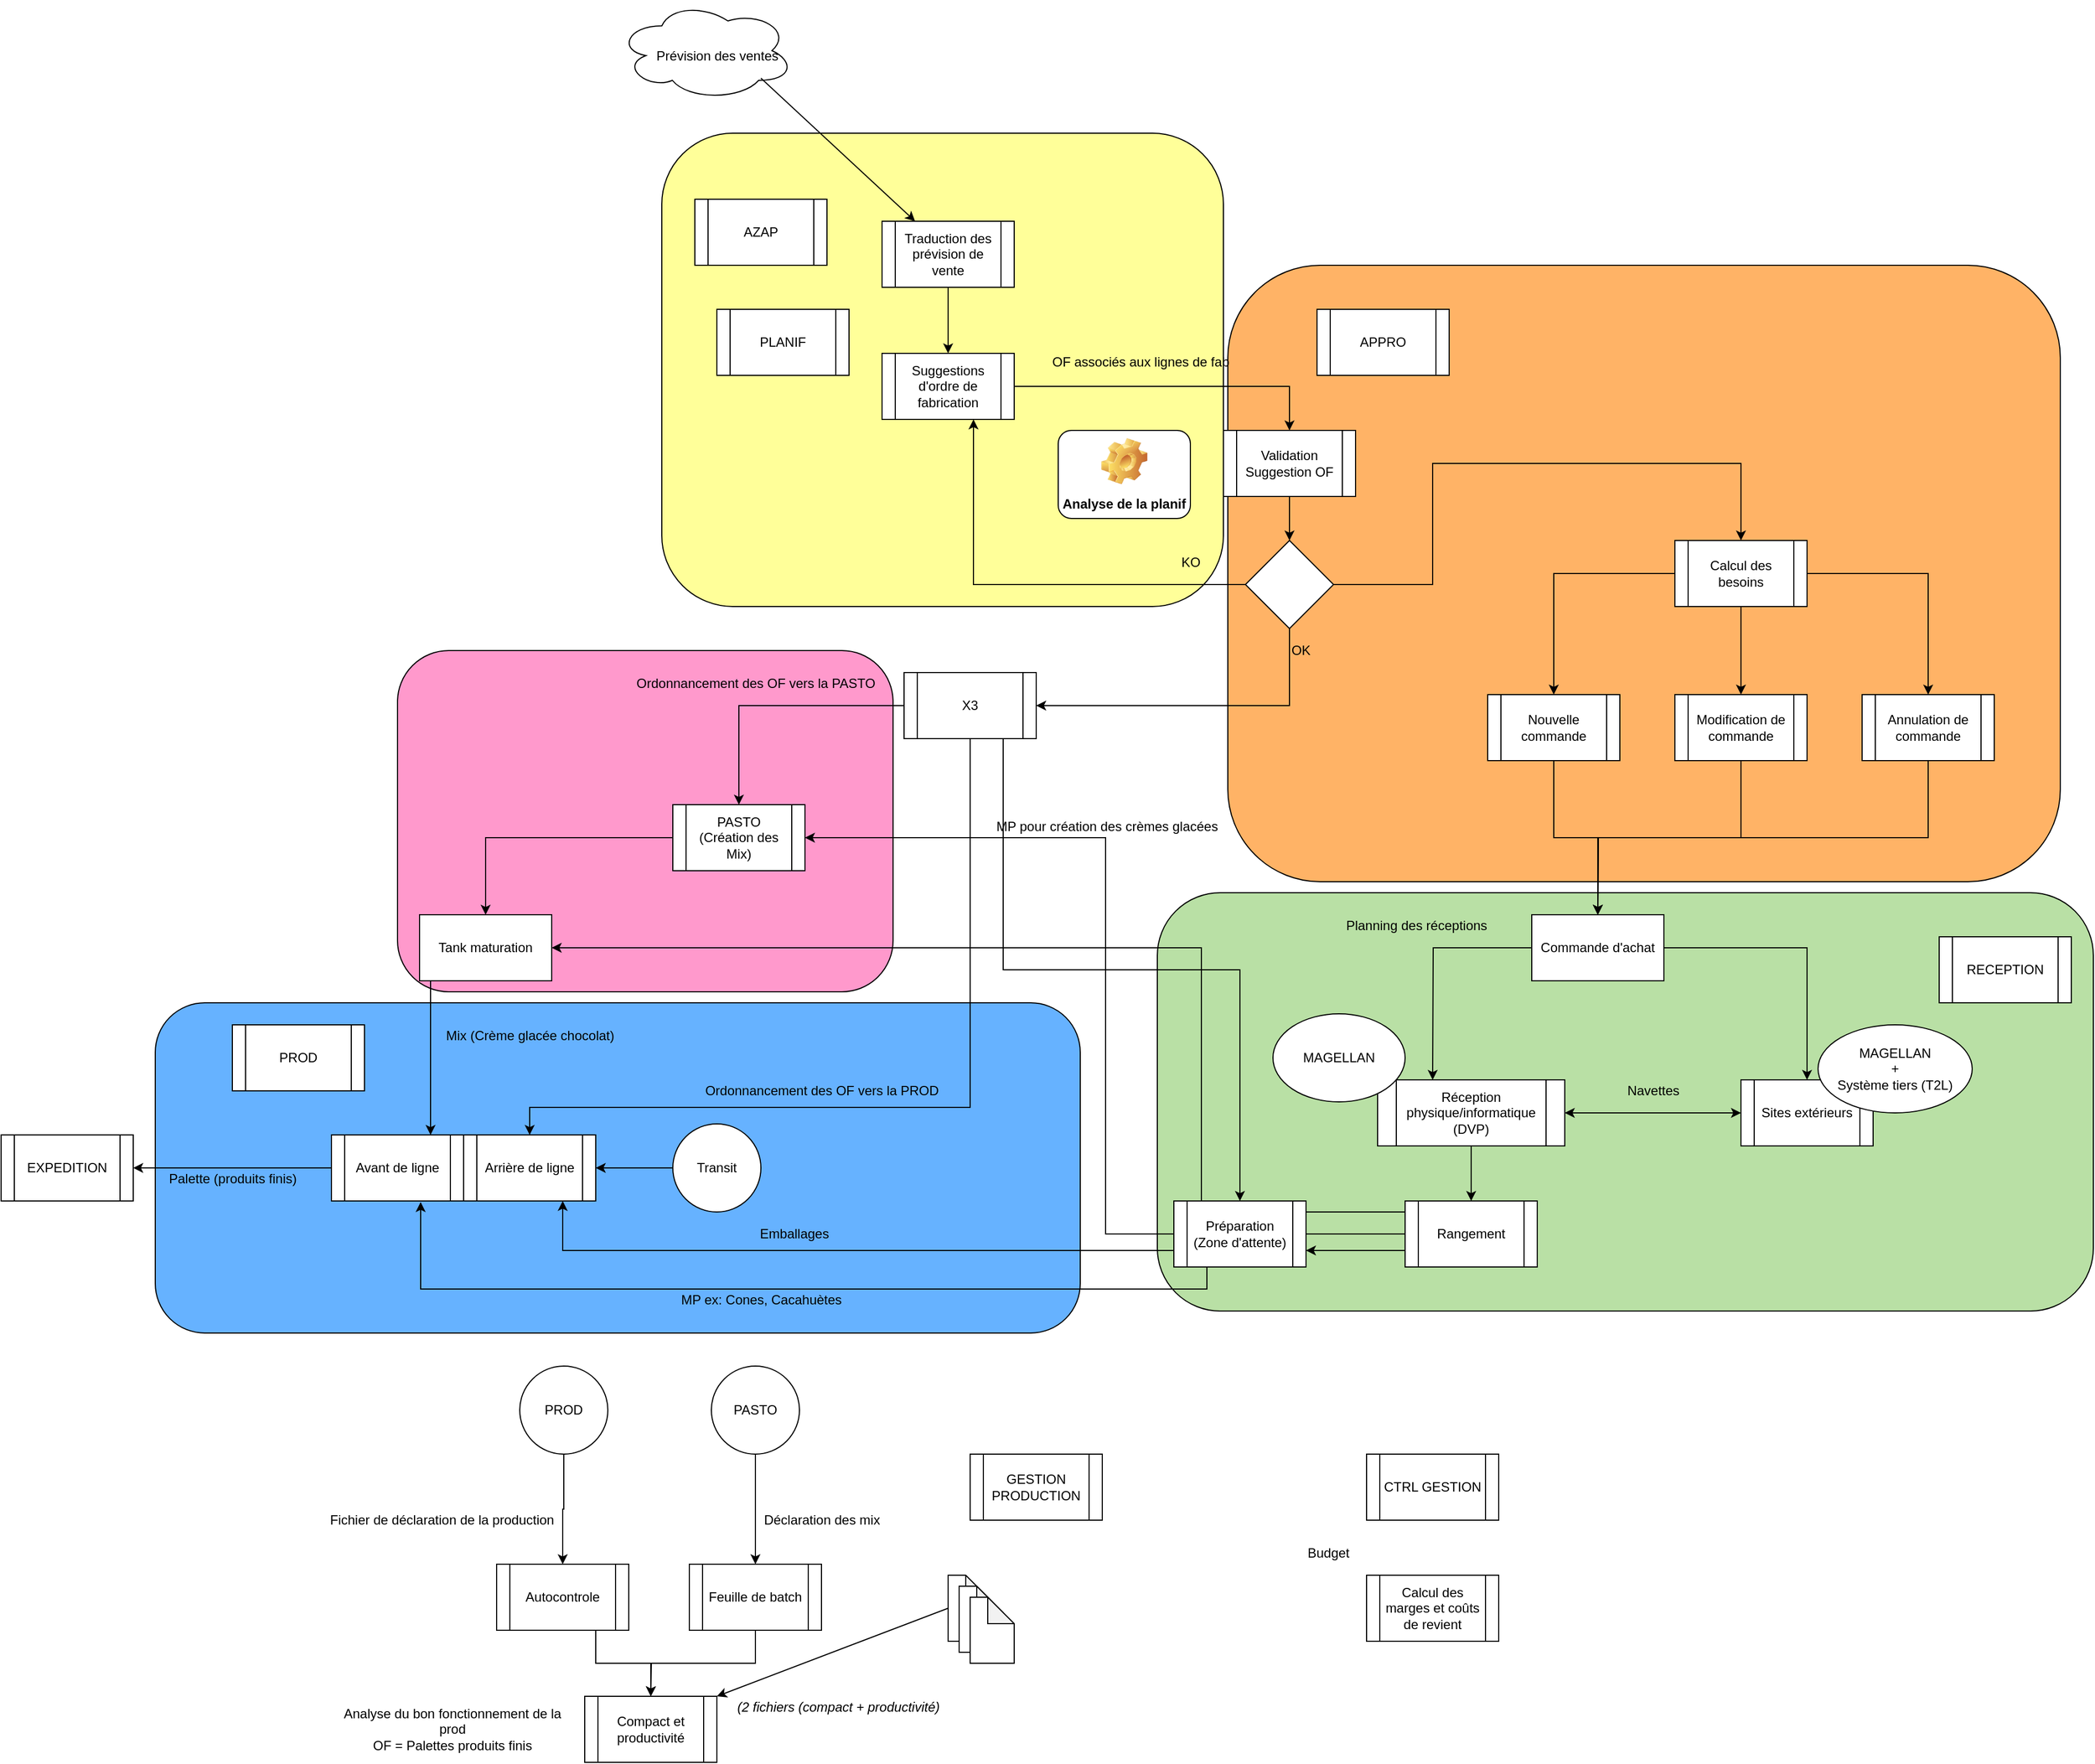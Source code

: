 <mxfile version="14.6.6" type="github" pages="2">
  <diagram id="O6vMDhjwUfEgqYU45r9u" name="Page-1">
    <mxGraphModel dx="2500" dy="2031" grid="1" gridSize="10" guides="1" tooltips="1" connect="1" arrows="1" fold="1" page="1" pageScale="1" pageWidth="827" pageHeight="1169" math="0" shadow="0">
      <root>
        <mxCell id="0" />
        <mxCell id="1" parent="0" />
        <mxCell id="oYeyKkTTprPO0pwxHMos-5" value="" style="rounded=1;whiteSpace=wrap;html=1;fillColor=#FF99CC;" parent="1" vertex="1">
          <mxGeometry x="-230" y="70" width="450" height="310" as="geometry" />
        </mxCell>
        <mxCell id="oYeyKkTTprPO0pwxHMos-4" value="" style="rounded=1;whiteSpace=wrap;html=1;fillColor=#66B2FF;" parent="1" vertex="1">
          <mxGeometry x="-450" y="390" width="840" height="300" as="geometry" />
        </mxCell>
        <mxCell id="oYeyKkTTprPO0pwxHMos-3" value="" style="rounded=1;whiteSpace=wrap;html=1;fillColor=#B9E0A5;" parent="1" vertex="1">
          <mxGeometry x="460" y="290" width="850" height="380" as="geometry" />
        </mxCell>
        <mxCell id="oYeyKkTTprPO0pwxHMos-2" value="" style="rounded=1;whiteSpace=wrap;html=1;fillColor=#FFB366;" parent="1" vertex="1">
          <mxGeometry x="524" y="-280" width="756" height="560" as="geometry" />
        </mxCell>
        <mxCell id="oYeyKkTTprPO0pwxHMos-1" value="" style="rounded=1;whiteSpace=wrap;html=1;fillColor=#FFFF99;" parent="1" vertex="1">
          <mxGeometry x="10" y="-400" width="510" height="430" as="geometry" />
        </mxCell>
        <mxCell id="li9ldGSQjym8fthIgQEz-92" value="" style="ellipse;shape=cloud;whiteSpace=wrap;html=1;" parent="1" vertex="1">
          <mxGeometry x="-30" y="-520" width="160" height="90" as="geometry" />
        </mxCell>
        <mxCell id="li9ldGSQjym8fthIgQEz-2" value="" style="edgeStyle=orthogonalEdgeStyle;rounded=0;orthogonalLoop=1;jettySize=auto;html=1;" parent="1" source="lZQFlN8KfpUWZrCgefKN-1" target="li9ldGSQjym8fthIgQEz-1" edge="1">
          <mxGeometry relative="1" as="geometry" />
        </mxCell>
        <mxCell id="li9ldGSQjym8fthIgQEz-4" value="" style="edgeStyle=orthogonalEdgeStyle;rounded=0;orthogonalLoop=1;jettySize=auto;html=1;" parent="1" source="lZQFlN8KfpUWZrCgefKN-1" target="li9ldGSQjym8fthIgQEz-3" edge="1">
          <mxGeometry relative="1" as="geometry" />
        </mxCell>
        <mxCell id="li9ldGSQjym8fthIgQEz-6" value="" style="edgeStyle=orthogonalEdgeStyle;rounded=0;orthogonalLoop=1;jettySize=auto;html=1;" parent="1" source="lZQFlN8KfpUWZrCgefKN-1" target="li9ldGSQjym8fthIgQEz-5" edge="1">
          <mxGeometry relative="1" as="geometry" />
        </mxCell>
        <mxCell id="lZQFlN8KfpUWZrCgefKN-1" value="&lt;div&gt;Calcul des besoins&lt;/div&gt;" style="shape=process;whiteSpace=wrap;html=1;backgroundOutline=1;" parent="1" vertex="1">
          <mxGeometry x="930" y="-30" width="120" height="60" as="geometry" />
        </mxCell>
        <mxCell id="li9ldGSQjym8fthIgQEz-42" style="edgeStyle=orthogonalEdgeStyle;rounded=0;orthogonalLoop=1;jettySize=auto;html=1;" parent="1" source="li9ldGSQjym8fthIgQEz-1" edge="1">
          <mxGeometry relative="1" as="geometry">
            <mxPoint x="860" y="310" as="targetPoint" />
          </mxGeometry>
        </mxCell>
        <mxCell id="li9ldGSQjym8fthIgQEz-1" value="Nouvelle commande" style="shape=process;whiteSpace=wrap;html=1;backgroundOutline=1;" parent="1" vertex="1">
          <mxGeometry x="760" y="110" width="120" height="60" as="geometry" />
        </mxCell>
        <mxCell id="li9ldGSQjym8fthIgQEz-43" style="edgeStyle=orthogonalEdgeStyle;rounded=0;orthogonalLoop=1;jettySize=auto;html=1;exitX=0.5;exitY=1;exitDx=0;exitDy=0;" parent="1" source="li9ldGSQjym8fthIgQEz-3" edge="1">
          <mxGeometry relative="1" as="geometry">
            <mxPoint x="860" y="310" as="targetPoint" />
          </mxGeometry>
        </mxCell>
        <mxCell id="li9ldGSQjym8fthIgQEz-3" value="&lt;div&gt;Modification de commande&lt;br&gt;&lt;/div&gt;" style="shape=process;whiteSpace=wrap;html=1;backgroundOutline=1;" parent="1" vertex="1">
          <mxGeometry x="930" y="110" width="120" height="60" as="geometry" />
        </mxCell>
        <mxCell id="li9ldGSQjym8fthIgQEz-44" style="edgeStyle=orthogonalEdgeStyle;rounded=0;orthogonalLoop=1;jettySize=auto;html=1;" parent="1" source="li9ldGSQjym8fthIgQEz-5" edge="1">
          <mxGeometry relative="1" as="geometry">
            <mxPoint x="860" y="310" as="targetPoint" />
            <Array as="points">
              <mxPoint x="1160" y="240" />
              <mxPoint x="860" y="240" />
            </Array>
          </mxGeometry>
        </mxCell>
        <mxCell id="li9ldGSQjym8fthIgQEz-5" value="&lt;div&gt;Annulation de commande&lt;/div&gt;" style="shape=process;whiteSpace=wrap;html=1;backgroundOutline=1;" parent="1" vertex="1">
          <mxGeometry x="1100" y="110" width="120" height="60" as="geometry" />
        </mxCell>
        <mxCell id="li9ldGSQjym8fthIgQEz-7" value="AZAP" style="shape=process;whiteSpace=wrap;html=1;backgroundOutline=1;" parent="1" vertex="1">
          <mxGeometry x="40" y="-340" width="120" height="60" as="geometry" />
        </mxCell>
        <mxCell id="li9ldGSQjym8fthIgQEz-11" value="" style="edgeStyle=orthogonalEdgeStyle;rounded=0;orthogonalLoop=1;jettySize=auto;html=1;" parent="1" source="li9ldGSQjym8fthIgQEz-9" target="li9ldGSQjym8fthIgQEz-10" edge="1">
          <mxGeometry relative="1" as="geometry" />
        </mxCell>
        <mxCell id="li9ldGSQjym8fthIgQEz-9" value="Traduction des prévision de vente" style="shape=process;whiteSpace=wrap;html=1;backgroundOutline=1;" parent="1" vertex="1">
          <mxGeometry x="210" y="-320" width="120" height="60" as="geometry" />
        </mxCell>
        <mxCell id="li9ldGSQjym8fthIgQEz-18" style="edgeStyle=orthogonalEdgeStyle;rounded=0;orthogonalLoop=1;jettySize=auto;html=1;exitX=1;exitY=0.5;exitDx=0;exitDy=0;entryX=0.5;entryY=0;entryDx=0;entryDy=0;" parent="1" source="li9ldGSQjym8fthIgQEz-10" target="li9ldGSQjym8fthIgQEz-14" edge="1">
          <mxGeometry relative="1" as="geometry" />
        </mxCell>
        <mxCell id="li9ldGSQjym8fthIgQEz-10" value="&lt;div&gt;Suggestions d&#39;ordre de fabrication&lt;/div&gt;" style="shape=process;whiteSpace=wrap;html=1;backgroundOutline=1;" parent="1" vertex="1">
          <mxGeometry x="210" y="-200" width="120" height="60" as="geometry" />
        </mxCell>
        <mxCell id="li9ldGSQjym8fthIgQEz-30" style="edgeStyle=orthogonalEdgeStyle;rounded=0;orthogonalLoop=1;jettySize=auto;html=1;" parent="1" source="li9ldGSQjym8fthIgQEz-12" target="li9ldGSQjym8fthIgQEz-31" edge="1">
          <mxGeometry relative="1" as="geometry">
            <mxPoint x="80" y="240" as="targetPoint" />
          </mxGeometry>
        </mxCell>
        <mxCell id="li9ldGSQjym8fthIgQEz-64" style="edgeStyle=orthogonalEdgeStyle;rounded=0;orthogonalLoop=1;jettySize=auto;html=1;entryX=0.5;entryY=0;entryDx=0;entryDy=0;" parent="1" source="li9ldGSQjym8fthIgQEz-12" target="li9ldGSQjym8fthIgQEz-76" edge="1">
          <mxGeometry relative="1" as="geometry">
            <mxPoint x="-90" y="490" as="targetPoint" />
            <Array as="points">
              <mxPoint x="290" y="485" />
              <mxPoint x="-110" y="485" />
            </Array>
          </mxGeometry>
        </mxCell>
        <mxCell id="X7p45J2RD9FxSa_dJ-u0-1" style="edgeStyle=orthogonalEdgeStyle;rounded=0;orthogonalLoop=1;jettySize=auto;html=1;exitX=0.75;exitY=1;exitDx=0;exitDy=0;entryX=0.5;entryY=0;entryDx=0;entryDy=0;" edge="1" parent="1" source="li9ldGSQjym8fthIgQEz-12" target="li9ldGSQjym8fthIgQEz-78">
          <mxGeometry relative="1" as="geometry" />
        </mxCell>
        <mxCell id="li9ldGSQjym8fthIgQEz-12" value="X3" style="shape=process;whiteSpace=wrap;html=1;backgroundOutline=1;" parent="1" vertex="1">
          <mxGeometry x="230" y="90" width="120" height="60" as="geometry" />
        </mxCell>
        <mxCell id="li9ldGSQjym8fthIgQEz-21" style="edgeStyle=orthogonalEdgeStyle;rounded=0;orthogonalLoop=1;jettySize=auto;html=1;entryX=0.5;entryY=0;entryDx=0;entryDy=0;" parent="1" source="li9ldGSQjym8fthIgQEz-14" target="li9ldGSQjym8fthIgQEz-20" edge="1">
          <mxGeometry relative="1" as="geometry" />
        </mxCell>
        <mxCell id="li9ldGSQjym8fthIgQEz-14" value="Validation Suggestion OF" style="shape=process;whiteSpace=wrap;html=1;backgroundOutline=1;" parent="1" vertex="1">
          <mxGeometry x="520" y="-130" width="120" height="60" as="geometry" />
        </mxCell>
        <mxCell id="li9ldGSQjym8fthIgQEz-17" value="Analyse de la planif" style="label;whiteSpace=wrap;html=1;align=center;verticalAlign=bottom;spacingLeft=0;spacingBottom=4;imageAlign=center;imageVerticalAlign=top;image=img/clipart/Gear_128x128.png" parent="1" vertex="1">
          <mxGeometry x="370" y="-130" width="120" height="80" as="geometry" />
        </mxCell>
        <mxCell id="li9ldGSQjym8fthIgQEz-22" style="edgeStyle=orthogonalEdgeStyle;rounded=0;orthogonalLoop=1;jettySize=auto;html=1;entryX=1;entryY=0.5;entryDx=0;entryDy=0;" parent="1" source="li9ldGSQjym8fthIgQEz-20" target="li9ldGSQjym8fthIgQEz-12" edge="1">
          <mxGeometry relative="1" as="geometry">
            <Array as="points">
              <mxPoint x="580" y="120" />
            </Array>
          </mxGeometry>
        </mxCell>
        <mxCell id="li9ldGSQjym8fthIgQEz-24" style="edgeStyle=orthogonalEdgeStyle;rounded=0;orthogonalLoop=1;jettySize=auto;html=1;entryX=0.692;entryY=1;entryDx=0;entryDy=0;entryPerimeter=0;" parent="1" source="li9ldGSQjym8fthIgQEz-20" target="li9ldGSQjym8fthIgQEz-10" edge="1">
          <mxGeometry relative="1" as="geometry" />
        </mxCell>
        <mxCell id="li9ldGSQjym8fthIgQEz-29" style="edgeStyle=orthogonalEdgeStyle;rounded=0;orthogonalLoop=1;jettySize=auto;html=1;entryX=0.5;entryY=0;entryDx=0;entryDy=0;" parent="1" source="li9ldGSQjym8fthIgQEz-20" target="lZQFlN8KfpUWZrCgefKN-1" edge="1">
          <mxGeometry relative="1" as="geometry">
            <Array as="points">
              <mxPoint x="710" y="10" />
              <mxPoint x="710" y="-100" />
              <mxPoint x="990" y="-100" />
            </Array>
          </mxGeometry>
        </mxCell>
        <mxCell id="li9ldGSQjym8fthIgQEz-20" value="" style="rhombus;whiteSpace=wrap;html=1;" parent="1" vertex="1">
          <mxGeometry x="540" y="-30" width="80" height="80" as="geometry" />
        </mxCell>
        <mxCell id="li9ldGSQjym8fthIgQEz-23" value="OK" style="text;html=1;align=center;verticalAlign=middle;resizable=0;points=[];autosize=1;" parent="1" vertex="1">
          <mxGeometry x="575" y="60" width="30" height="20" as="geometry" />
        </mxCell>
        <mxCell id="li9ldGSQjym8fthIgQEz-25" value="KO" style="text;html=1;align=center;verticalAlign=middle;resizable=0;points=[];autosize=1;" parent="1" vertex="1">
          <mxGeometry x="475" y="-20" width="30" height="20" as="geometry" />
        </mxCell>
        <mxCell id="li9ldGSQjym8fthIgQEz-26" value="&lt;div&gt;OF associés aux lignes de fab&lt;/div&gt;&lt;div&gt;&lt;br&gt;&lt;/div&gt;" style="text;html=1;strokeColor=none;fillColor=none;align=center;verticalAlign=middle;whiteSpace=wrap;rounded=0;" parent="1" vertex="1">
          <mxGeometry x="350" y="-220" width="190" height="70" as="geometry" />
        </mxCell>
        <mxCell id="li9ldGSQjym8fthIgQEz-74" style="edgeStyle=orthogonalEdgeStyle;rounded=0;orthogonalLoop=1;jettySize=auto;html=1;entryX=0.5;entryY=0;entryDx=0;entryDy=0;" parent="1" source="li9ldGSQjym8fthIgQEz-31" target="li9ldGSQjym8fthIgQEz-71" edge="1">
          <mxGeometry relative="1" as="geometry" />
        </mxCell>
        <mxCell id="li9ldGSQjym8fthIgQEz-31" value="&lt;div&gt;PASTO&lt;/div&gt;&lt;div&gt;(Création des Mix)&lt;br&gt;&lt;/div&gt;" style="shape=process;whiteSpace=wrap;html=1;backgroundOutline=1;" parent="1" vertex="1">
          <mxGeometry x="20" y="210" width="120" height="60" as="geometry" />
        </mxCell>
        <mxCell id="li9ldGSQjym8fthIgQEz-33" value="PROD" style="shape=process;whiteSpace=wrap;html=1;backgroundOutline=1;" parent="1" vertex="1">
          <mxGeometry x="-380" y="410" width="120" height="60" as="geometry" />
        </mxCell>
        <mxCell id="li9ldGSQjym8fthIgQEz-35" value="RECEPTION" style="shape=process;whiteSpace=wrap;html=1;backgroundOutline=1;" parent="1" vertex="1">
          <mxGeometry x="1170" y="330" width="120" height="60" as="geometry" />
        </mxCell>
        <mxCell id="li9ldGSQjym8fthIgQEz-47" style="edgeStyle=orthogonalEdgeStyle;rounded=0;orthogonalLoop=1;jettySize=auto;html=1;" parent="1" source="li9ldGSQjym8fthIgQEz-37" edge="1">
          <mxGeometry relative="1" as="geometry">
            <mxPoint x="710" y="460" as="targetPoint" />
          </mxGeometry>
        </mxCell>
        <mxCell id="li9ldGSQjym8fthIgQEz-54" style="edgeStyle=orthogonalEdgeStyle;rounded=0;orthogonalLoop=1;jettySize=auto;html=1;" parent="1" source="li9ldGSQjym8fthIgQEz-37" target="li9ldGSQjym8fthIgQEz-53" edge="1">
          <mxGeometry relative="1" as="geometry" />
        </mxCell>
        <mxCell id="li9ldGSQjym8fthIgQEz-37" value="Commande d&#39;achat" style="whiteSpace=wrap;html=1;" parent="1" vertex="1">
          <mxGeometry x="800" y="310" width="120" height="60" as="geometry" />
        </mxCell>
        <mxCell id="li9ldGSQjym8fthIgQEz-45" value="APPRO" style="shape=process;whiteSpace=wrap;html=1;backgroundOutline=1;" parent="1" vertex="1">
          <mxGeometry x="605" y="-240" width="120" height="60" as="geometry" />
        </mxCell>
        <mxCell id="li9ldGSQjym8fthIgQEz-50" style="edgeStyle=orthogonalEdgeStyle;rounded=0;orthogonalLoop=1;jettySize=auto;html=1;entryX=0.5;entryY=0;entryDx=0;entryDy=0;" parent="1" source="li9ldGSQjym8fthIgQEz-48" target="li9ldGSQjym8fthIgQEz-49" edge="1">
          <mxGeometry relative="1" as="geometry" />
        </mxCell>
        <mxCell id="li9ldGSQjym8fthIgQEz-48" value="Réception physique/informatique (DVP)" style="shape=process;whiteSpace=wrap;html=1;backgroundOutline=1;" parent="1" vertex="1">
          <mxGeometry x="660" y="460" width="170" height="60" as="geometry" />
        </mxCell>
        <mxCell id="li9ldGSQjym8fthIgQEz-60" style="edgeStyle=orthogonalEdgeStyle;rounded=0;orthogonalLoop=1;jettySize=auto;html=1;entryX=1;entryY=0.5;entryDx=0;entryDy=0;" parent="1" source="li9ldGSQjym8fthIgQEz-49" target="li9ldGSQjym8fthIgQEz-31" edge="1">
          <mxGeometry relative="1" as="geometry">
            <Array as="points">
              <mxPoint x="413" y="600" />
              <mxPoint x="413" y="240" />
            </Array>
          </mxGeometry>
        </mxCell>
        <mxCell id="li9ldGSQjym8fthIgQEz-73" style="edgeStyle=orthogonalEdgeStyle;rounded=0;orthogonalLoop=1;jettySize=auto;html=1;exitX=0;exitY=0;exitDx=0;exitDy=0;entryX=1;entryY=0.5;entryDx=0;entryDy=0;" parent="1" source="li9ldGSQjym8fthIgQEz-49" target="li9ldGSQjym8fthIgQEz-71" edge="1">
          <mxGeometry relative="1" as="geometry">
            <Array as="points">
              <mxPoint x="685" y="580" />
              <mxPoint x="500" y="580" />
              <mxPoint x="500" y="340" />
            </Array>
          </mxGeometry>
        </mxCell>
        <mxCell id="li9ldGSQjym8fthIgQEz-79" style="edgeStyle=orthogonalEdgeStyle;rounded=0;orthogonalLoop=1;jettySize=auto;html=1;exitX=0;exitY=0.75;exitDx=0;exitDy=0;entryX=1;entryY=0.75;entryDx=0;entryDy=0;" parent="1" source="li9ldGSQjym8fthIgQEz-49" target="li9ldGSQjym8fthIgQEz-78" edge="1">
          <mxGeometry relative="1" as="geometry" />
        </mxCell>
        <mxCell id="li9ldGSQjym8fthIgQEz-49" value="Rangement" style="shape=process;whiteSpace=wrap;html=1;backgroundOutline=1;" parent="1" vertex="1">
          <mxGeometry x="685" y="570" width="120" height="60" as="geometry" />
        </mxCell>
        <mxCell id="li9ldGSQjym8fthIgQEz-51" value="Planning des réceptions" style="text;html=1;align=center;verticalAlign=middle;resizable=0;points=[];autosize=1;" parent="1" vertex="1">
          <mxGeometry x="620" y="310" width="150" height="20" as="geometry" />
        </mxCell>
        <mxCell id="li9ldGSQjym8fthIgQEz-52" value="&lt;div&gt;MAGELLAN&lt;/div&gt;" style="ellipse;whiteSpace=wrap;html=1;" parent="1" vertex="1">
          <mxGeometry x="565" y="400" width="120" height="80" as="geometry" />
        </mxCell>
        <mxCell id="li9ldGSQjym8fthIgQEz-53" value="Sites extérieurs" style="shape=process;whiteSpace=wrap;html=1;backgroundOutline=1;" parent="1" vertex="1">
          <mxGeometry x="990" y="460" width="120" height="60" as="geometry" />
        </mxCell>
        <mxCell id="li9ldGSQjym8fthIgQEz-57" value="" style="endArrow=classic;startArrow=classic;html=1;entryX=0;entryY=0.5;entryDx=0;entryDy=0;exitX=1;exitY=0.5;exitDx=0;exitDy=0;" parent="1" source="li9ldGSQjym8fthIgQEz-48" target="li9ldGSQjym8fthIgQEz-53" edge="1">
          <mxGeometry width="50" height="50" relative="1" as="geometry">
            <mxPoint x="620" y="410" as="sourcePoint" />
            <mxPoint x="670" y="360" as="targetPoint" />
          </mxGeometry>
        </mxCell>
        <mxCell id="li9ldGSQjym8fthIgQEz-58" value="Navettes" style="text;html=1;align=center;verticalAlign=middle;resizable=0;points=[];autosize=1;" parent="1" vertex="1">
          <mxGeometry x="880" y="460" width="60" height="20" as="geometry" />
        </mxCell>
        <mxCell id="li9ldGSQjym8fthIgQEz-59" value="&lt;div&gt;MAGELLAN&lt;/div&gt;&lt;div&gt;+&lt;/div&gt;&lt;div&gt;Système tiers (T2L)&lt;br&gt;&lt;/div&gt;" style="ellipse;whiteSpace=wrap;html=1;" parent="1" vertex="1">
          <mxGeometry x="1060" y="410" width="140" height="80" as="geometry" />
        </mxCell>
        <mxCell id="li9ldGSQjym8fthIgQEz-63" value="Ordonnancement des OF vers la PASTO" style="text;html=1;align=center;verticalAlign=middle;resizable=0;points=[];autosize=1;" parent="1" vertex="1">
          <mxGeometry x="-20" y="90" width="230" height="20" as="geometry" />
        </mxCell>
        <mxCell id="li9ldGSQjym8fthIgQEz-65" value="Ordonnancement des OF vers la PROD" style="text;html=1;align=center;verticalAlign=middle;resizable=0;points=[];autosize=1;" parent="1" vertex="1">
          <mxGeometry x="40" y="460" width="230" height="20" as="geometry" />
        </mxCell>
        <mxCell id="li9ldGSQjym8fthIgQEz-67" value="MP ex: Cones, Cacahuètes" style="text;html=1;align=center;verticalAlign=middle;resizable=0;points=[];autosize=1;" parent="1" vertex="1">
          <mxGeometry x="20" y="650" width="160" height="20" as="geometry" />
        </mxCell>
        <mxCell id="li9ldGSQjym8fthIgQEz-69" value="Mix (Crème glacée chocolat)" style="text;html=1;align=center;verticalAlign=middle;resizable=0;points=[];autosize=1;" parent="1" vertex="1">
          <mxGeometry x="-195" y="410" width="170" height="20" as="geometry" />
        </mxCell>
        <mxCell id="li9ldGSQjym8fthIgQEz-70" value="MP pour création des crèmes glacées" style="text;html=1;align=center;verticalAlign=middle;resizable=0;points=[];autosize=1;" parent="1" vertex="1">
          <mxGeometry x="304" y="220" width="220" height="20" as="geometry" />
        </mxCell>
        <mxCell id="li9ldGSQjym8fthIgQEz-75" style="edgeStyle=orthogonalEdgeStyle;rounded=0;orthogonalLoop=1;jettySize=auto;html=1;entryX=0.75;entryY=0;entryDx=0;entryDy=0;" parent="1" source="li9ldGSQjym8fthIgQEz-71" target="li9ldGSQjym8fthIgQEz-77" edge="1">
          <mxGeometry relative="1" as="geometry">
            <mxPoint x="-152" y="480" as="targetPoint" />
            <Array as="points">
              <mxPoint x="-200" y="440" />
              <mxPoint x="-200" y="440" />
            </Array>
          </mxGeometry>
        </mxCell>
        <mxCell id="li9ldGSQjym8fthIgQEz-71" value="Tank maturation" style="rounded=0;whiteSpace=wrap;html=1;" parent="1" vertex="1">
          <mxGeometry x="-210" y="310" width="120" height="60" as="geometry" />
        </mxCell>
        <mxCell id="li9ldGSQjym8fthIgQEz-76" value="Arrière de ligne" style="shape=process;whiteSpace=wrap;html=1;backgroundOutline=1;" parent="1" vertex="1">
          <mxGeometry x="-170" y="510" width="120" height="60" as="geometry" />
        </mxCell>
        <mxCell id="li9ldGSQjym8fthIgQEz-83" style="edgeStyle=orthogonalEdgeStyle;rounded=0;orthogonalLoop=1;jettySize=auto;html=1;exitX=0;exitY=0.5;exitDx=0;exitDy=0;" parent="1" source="li9ldGSQjym8fthIgQEz-77" edge="1">
          <mxGeometry relative="1" as="geometry">
            <mxPoint x="-470" y="540" as="targetPoint" />
          </mxGeometry>
        </mxCell>
        <mxCell id="li9ldGSQjym8fthIgQEz-77" value="Avant de ligne" style="shape=process;whiteSpace=wrap;html=1;backgroundOutline=1;" parent="1" vertex="1">
          <mxGeometry x="-290" y="510" width="120" height="60" as="geometry" />
        </mxCell>
        <mxCell id="li9ldGSQjym8fthIgQEz-80" style="edgeStyle=orthogonalEdgeStyle;rounded=0;orthogonalLoop=1;jettySize=auto;html=1;exitX=0;exitY=0.75;exitDx=0;exitDy=0;entryX=0.75;entryY=1;entryDx=0;entryDy=0;" parent="1" source="li9ldGSQjym8fthIgQEz-78" target="li9ldGSQjym8fthIgQEz-76" edge="1">
          <mxGeometry relative="1" as="geometry" />
        </mxCell>
        <mxCell id="li9ldGSQjym8fthIgQEz-81" style="edgeStyle=orthogonalEdgeStyle;rounded=0;orthogonalLoop=1;jettySize=auto;html=1;exitX=0.25;exitY=1;exitDx=0;exitDy=0;entryX=0.675;entryY=1.017;entryDx=0;entryDy=0;entryPerimeter=0;" parent="1" source="li9ldGSQjym8fthIgQEz-78" target="li9ldGSQjym8fthIgQEz-77" edge="1">
          <mxGeometry relative="1" as="geometry" />
        </mxCell>
        <mxCell id="li9ldGSQjym8fthIgQEz-78" value="&lt;div&gt;Préparation&lt;/div&gt;&lt;div&gt;(Zone d&#39;attente)&lt;br&gt;&lt;/div&gt;" style="shape=process;whiteSpace=wrap;html=1;backgroundOutline=1;" parent="1" vertex="1">
          <mxGeometry x="475" y="570" width="120" height="60" as="geometry" />
        </mxCell>
        <mxCell id="li9ldGSQjym8fthIgQEz-82" value="Emballages" style="text;html=1;align=center;verticalAlign=middle;resizable=0;points=[];autosize=1;" parent="1" vertex="1">
          <mxGeometry x="90" y="590" width="80" height="20" as="geometry" />
        </mxCell>
        <mxCell id="li9ldGSQjym8fthIgQEz-85" value="Palette (produits finis)" style="text;html=1;align=center;verticalAlign=middle;resizable=0;points=[];autosize=1;" parent="1" vertex="1">
          <mxGeometry x="-450" y="540" width="140" height="20" as="geometry" />
        </mxCell>
        <mxCell id="li9ldGSQjym8fthIgQEz-87" style="edgeStyle=orthogonalEdgeStyle;rounded=0;orthogonalLoop=1;jettySize=auto;html=1;" parent="1" source="li9ldGSQjym8fthIgQEz-86" target="li9ldGSQjym8fthIgQEz-76" edge="1">
          <mxGeometry relative="1" as="geometry" />
        </mxCell>
        <mxCell id="li9ldGSQjym8fthIgQEz-86" value="&lt;div&gt;Transit&lt;/div&gt;" style="ellipse;whiteSpace=wrap;html=1;aspect=fixed;" parent="1" vertex="1">
          <mxGeometry x="20" y="500" width="80" height="80" as="geometry" />
        </mxCell>
        <mxCell id="li9ldGSQjym8fthIgQEz-88" value="EXPEDITION" style="shape=process;whiteSpace=wrap;html=1;backgroundOutline=1;" parent="1" vertex="1">
          <mxGeometry x="-590" y="510" width="120" height="60" as="geometry" />
        </mxCell>
        <mxCell id="li9ldGSQjym8fthIgQEz-89" value="PLANIF" style="shape=process;whiteSpace=wrap;html=1;backgroundOutline=1;" parent="1" vertex="1">
          <mxGeometry x="60" y="-240" width="120" height="60" as="geometry" />
        </mxCell>
        <mxCell id="li9ldGSQjym8fthIgQEz-90" value="" style="endArrow=classic;html=1;entryX=0.25;entryY=0;entryDx=0;entryDy=0;" parent="1" target="li9ldGSQjym8fthIgQEz-9" edge="1">
          <mxGeometry width="50" height="50" relative="1" as="geometry">
            <mxPoint x="100" y="-450" as="sourcePoint" />
            <mxPoint x="360" y="-20" as="targetPoint" />
          </mxGeometry>
        </mxCell>
        <mxCell id="li9ldGSQjym8fthIgQEz-91" value="Prévision des ventes" style="text;html=1;align=center;verticalAlign=middle;resizable=0;points=[];autosize=1;" parent="1" vertex="1">
          <mxGeometry x="-5" y="-480" width="130" height="20" as="geometry" />
        </mxCell>
        <mxCell id="li9ldGSQjym8fthIgQEz-94" value="CTRL GESTION" style="shape=process;whiteSpace=wrap;html=1;backgroundOutline=1;" parent="1" vertex="1">
          <mxGeometry x="650" y="800" width="120" height="60" as="geometry" />
        </mxCell>
        <mxCell id="li9ldGSQjym8fthIgQEz-95" value="GESTION PRODUCTION" style="shape=process;whiteSpace=wrap;html=1;backgroundOutline=1;" parent="1" vertex="1">
          <mxGeometry x="290" y="800" width="120" height="60" as="geometry" />
        </mxCell>
        <mxCell id="oYeyKkTTprPO0pwxHMos-7" style="edgeStyle=orthogonalEdgeStyle;rounded=0;orthogonalLoop=1;jettySize=auto;html=1;exitX=0.5;exitY=1;exitDx=0;exitDy=0;" parent="1" source="li9ldGSQjym8fthIgQEz-96" target="li9ldGSQjym8fthIgQEz-101" edge="1">
          <mxGeometry relative="1" as="geometry" />
        </mxCell>
        <mxCell id="li9ldGSQjym8fthIgQEz-96" value="PROD" style="ellipse;whiteSpace=wrap;html=1;aspect=fixed;" parent="1" vertex="1">
          <mxGeometry x="-119" y="720" width="80" height="80" as="geometry" />
        </mxCell>
        <mxCell id="li9ldGSQjym8fthIgQEz-108" style="edgeStyle=orthogonalEdgeStyle;rounded=0;orthogonalLoop=1;jettySize=auto;html=1;exitX=0.5;exitY=1;exitDx=0;exitDy=0;" parent="1" source="li9ldGSQjym8fthIgQEz-99" edge="1">
          <mxGeometry relative="1" as="geometry">
            <mxPoint y="1020" as="targetPoint" />
          </mxGeometry>
        </mxCell>
        <mxCell id="li9ldGSQjym8fthIgQEz-99" value="Feuille de batch" style="shape=process;whiteSpace=wrap;html=1;backgroundOutline=1;" parent="1" vertex="1">
          <mxGeometry x="35" y="900" width="120" height="60" as="geometry" />
        </mxCell>
        <mxCell id="li9ldGSQjym8fthIgQEz-107" style="edgeStyle=orthogonalEdgeStyle;rounded=0;orthogonalLoop=1;jettySize=auto;html=1;exitX=0.75;exitY=1;exitDx=0;exitDy=0;" parent="1" source="li9ldGSQjym8fthIgQEz-101" target="li9ldGSQjym8fthIgQEz-106" edge="1">
          <mxGeometry relative="1" as="geometry" />
        </mxCell>
        <mxCell id="li9ldGSQjym8fthIgQEz-101" value="Autocontrole" style="shape=process;whiteSpace=wrap;html=1;backgroundOutline=1;" parent="1" vertex="1">
          <mxGeometry x="-140" y="900" width="120" height="60" as="geometry" />
        </mxCell>
        <mxCell id="li9ldGSQjym8fthIgQEz-102" value="Fichier de déclaration de la production" style="text;html=1;align=center;verticalAlign=middle;resizable=0;points=[];autosize=1;" parent="1" vertex="1">
          <mxGeometry x="-300" y="850" width="220" height="20" as="geometry" />
        </mxCell>
        <mxCell id="li9ldGSQjym8fthIgQEz-104" style="edgeStyle=orthogonalEdgeStyle;rounded=0;orthogonalLoop=1;jettySize=auto;html=1;entryX=0.5;entryY=0;entryDx=0;entryDy=0;" parent="1" source="li9ldGSQjym8fthIgQEz-103" target="li9ldGSQjym8fthIgQEz-99" edge="1">
          <mxGeometry relative="1" as="geometry" />
        </mxCell>
        <mxCell id="li9ldGSQjym8fthIgQEz-103" value="PASTO" style="ellipse;whiteSpace=wrap;html=1;aspect=fixed;" parent="1" vertex="1">
          <mxGeometry x="55" y="720" width="80" height="80" as="geometry" />
        </mxCell>
        <mxCell id="li9ldGSQjym8fthIgQEz-105" value="Déclaration des mix" style="text;html=1;align=center;verticalAlign=middle;resizable=0;points=[];autosize=1;" parent="1" vertex="1">
          <mxGeometry x="95" y="850" width="120" height="20" as="geometry" />
        </mxCell>
        <mxCell id="li9ldGSQjym8fthIgQEz-106" value="Compact et productivité" style="shape=process;whiteSpace=wrap;html=1;backgroundOutline=1;" parent="1" vertex="1">
          <mxGeometry x="-60" y="1020" width="120" height="60" as="geometry" />
        </mxCell>
        <mxCell id="li9ldGSQjym8fthIgQEz-109" value="&lt;div&gt;Analyse du bon fonctionnement de la prod&lt;/div&gt;&lt;div&gt;OF = Palettes produits finis&lt;br&gt;&lt;/div&gt;" style="text;html=1;strokeColor=none;fillColor=none;align=center;verticalAlign=middle;whiteSpace=wrap;rounded=0;" parent="1" vertex="1">
          <mxGeometry x="-280" y="1025" width="200" height="50" as="geometry" />
        </mxCell>
        <mxCell id="li9ldGSQjym8fthIgQEz-110" value="&lt;i&gt;(2 fichiers (compact + productivité)&lt;/i&gt;" style="text;html=1;align=center;verticalAlign=middle;resizable=0;points=[];autosize=1;" parent="1" vertex="1">
          <mxGeometry x="70" y="1020" width="200" height="20" as="geometry" />
        </mxCell>
        <mxCell id="li9ldGSQjym8fthIgQEz-111" value="" style="shape=note;whiteSpace=wrap;html=1;backgroundOutline=1;darkOpacity=0.05;size=24;" parent="1" vertex="1">
          <mxGeometry x="270" y="910" width="40" height="60" as="geometry" />
        </mxCell>
        <mxCell id="li9ldGSQjym8fthIgQEz-112" value="" style="shape=note;whiteSpace=wrap;html=1;backgroundOutline=1;darkOpacity=0.05;size=24;" parent="1" vertex="1">
          <mxGeometry x="280" y="920" width="40" height="60" as="geometry" />
        </mxCell>
        <mxCell id="li9ldGSQjym8fthIgQEz-113" value="" style="shape=note;whiteSpace=wrap;html=1;backgroundOutline=1;darkOpacity=0.05;size=24;" parent="1" vertex="1">
          <mxGeometry x="290" y="930" width="40" height="60" as="geometry" />
        </mxCell>
        <mxCell id="li9ldGSQjym8fthIgQEz-114" value="" style="endArrow=classic;html=1;exitX=0;exitY=0.5;exitDx=0;exitDy=0;exitPerimeter=0;entryX=1;entryY=0;entryDx=0;entryDy=0;" parent="1" source="li9ldGSQjym8fthIgQEz-111" target="li9ldGSQjym8fthIgQEz-106" edge="1">
          <mxGeometry width="50" height="50" relative="1" as="geometry">
            <mxPoint x="200" y="900" as="sourcePoint" />
            <mxPoint x="250" y="850" as="targetPoint" />
          </mxGeometry>
        </mxCell>
        <mxCell id="li9ldGSQjym8fthIgQEz-115" value="Calcul des marges et coûts de revient" style="shape=process;whiteSpace=wrap;html=1;backgroundOutline=1;" parent="1" vertex="1">
          <mxGeometry x="650" y="910" width="120" height="60" as="geometry" />
        </mxCell>
        <mxCell id="li9ldGSQjym8fthIgQEz-116" value="Budget" style="text;html=1;align=center;verticalAlign=middle;resizable=0;points=[];autosize=1;" parent="1" vertex="1">
          <mxGeometry x="590" y="880" width="50" height="20" as="geometry" />
        </mxCell>
      </root>
    </mxGraphModel>
  </diagram>
  <diagram id="H_8nJdOTdXc7lNmNHyvS" name="Page-2">
    <mxGraphModel dx="1422" dy="733" grid="1" gridSize="10" guides="1" tooltips="1" connect="1" arrows="1" fold="1" page="1" pageScale="1" pageWidth="827" pageHeight="1169" math="0" shadow="0">
      <root>
        <mxCell id="5CdEODHvm-kbiSeH5RzT-0" />
        <mxCell id="5CdEODHvm-kbiSeH5RzT-1" parent="5CdEODHvm-kbiSeH5RzT-0" />
        <mxCell id="h9TWuZ1HHDYkApgVh6XO-0" style="edgeStyle=orthogonalEdgeStyle;rounded=0;orthogonalLoop=1;jettySize=auto;html=1;" edge="1" parent="5CdEODHvm-kbiSeH5RzT-1" source="K7Ln58GqggfBzTVGq7AC-0">
          <mxGeometry relative="1" as="geometry">
            <mxPoint x="500" y="280" as="targetPoint" />
          </mxGeometry>
        </mxCell>
        <mxCell id="K7Ln58GqggfBzTVGq7AC-0" value="Office365" style="shape=process;whiteSpace=wrap;html=1;backgroundOutline=1;" vertex="1" parent="5CdEODHvm-kbiSeH5RzT-1">
          <mxGeometry x="330" y="250" width="120" height="60" as="geometry" />
        </mxCell>
        <mxCell id="K7Ln58GqggfBzTVGq7AC-1" style="edgeStyle=orthogonalEdgeStyle;rounded=0;orthogonalLoop=1;jettySize=auto;html=1;exitX=0.5;exitY=1;exitDx=0;exitDy=0;" edge="1" parent="5CdEODHvm-kbiSeH5RzT-1" source="K7Ln58GqggfBzTVGq7AC-2" target="K7Ln58GqggfBzTVGq7AC-0">
          <mxGeometry relative="1" as="geometry" />
        </mxCell>
        <mxCell id="h9TWuZ1HHDYkApgVh6XO-3" value="" style="edgeStyle=orthogonalEdgeStyle;rounded=0;orthogonalLoop=1;jettySize=auto;html=1;" edge="1" parent="5CdEODHvm-kbiSeH5RzT-1" source="K7Ln58GqggfBzTVGq7AC-2" target="h9TWuZ1HHDYkApgVh6XO-2">
          <mxGeometry relative="1" as="geometry" />
        </mxCell>
        <mxCell id="K7Ln58GqggfBzTVGq7AC-2" value="&lt;div&gt;SAP&lt;/div&gt;" style="ellipse;whiteSpace=wrap;html=1;aspect=fixed;" vertex="1" parent="5CdEODHvm-kbiSeH5RzT-1">
          <mxGeometry x="350" y="130" width="80" height="80" as="geometry" />
        </mxCell>
        <mxCell id="h9TWuZ1HHDYkApgVh6XO-1" value="" style="ellipse;shape=cloud;whiteSpace=wrap;html=1;" vertex="1" parent="5CdEODHvm-kbiSeH5RzT-1">
          <mxGeometry x="500" y="240" width="120" height="80" as="geometry" />
        </mxCell>
        <mxCell id="h9TWuZ1HHDYkApgVh6XO-2" value="NEW" style="shape=tape;whiteSpace=wrap;html=1;" vertex="1" parent="5CdEODHvm-kbiSeH5RzT-1">
          <mxGeometry x="170" y="120" width="120" height="100" as="geometry" />
        </mxCell>
      </root>
    </mxGraphModel>
  </diagram>
</mxfile>
